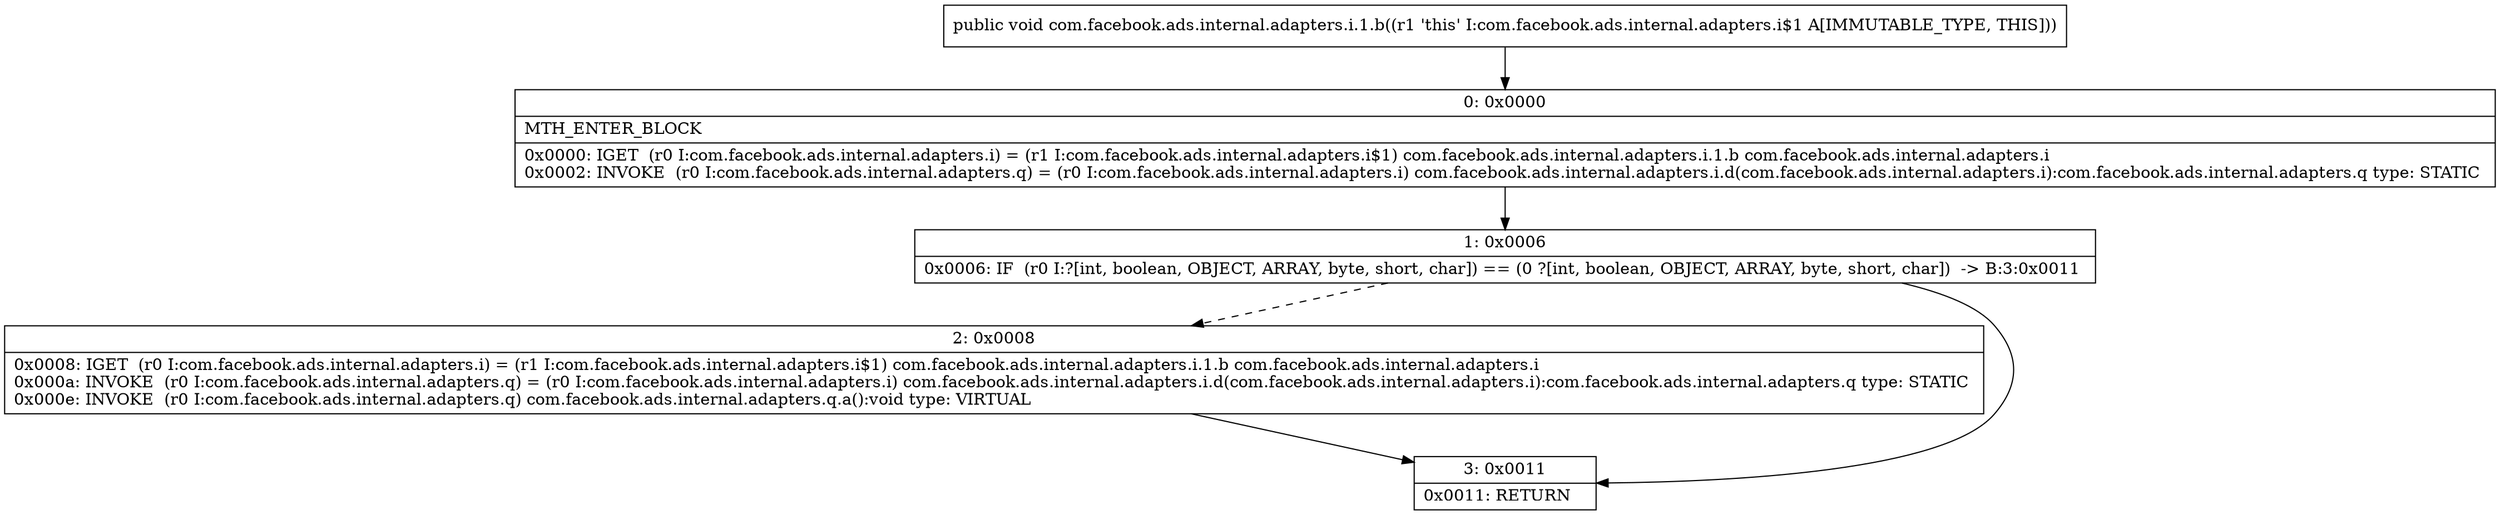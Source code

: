 digraph "CFG forcom.facebook.ads.internal.adapters.i.1.b()V" {
Node_0 [shape=record,label="{0\:\ 0x0000|MTH_ENTER_BLOCK\l|0x0000: IGET  (r0 I:com.facebook.ads.internal.adapters.i) = (r1 I:com.facebook.ads.internal.adapters.i$1) com.facebook.ads.internal.adapters.i.1.b com.facebook.ads.internal.adapters.i \l0x0002: INVOKE  (r0 I:com.facebook.ads.internal.adapters.q) = (r0 I:com.facebook.ads.internal.adapters.i) com.facebook.ads.internal.adapters.i.d(com.facebook.ads.internal.adapters.i):com.facebook.ads.internal.adapters.q type: STATIC \l}"];
Node_1 [shape=record,label="{1\:\ 0x0006|0x0006: IF  (r0 I:?[int, boolean, OBJECT, ARRAY, byte, short, char]) == (0 ?[int, boolean, OBJECT, ARRAY, byte, short, char])  \-\> B:3:0x0011 \l}"];
Node_2 [shape=record,label="{2\:\ 0x0008|0x0008: IGET  (r0 I:com.facebook.ads.internal.adapters.i) = (r1 I:com.facebook.ads.internal.adapters.i$1) com.facebook.ads.internal.adapters.i.1.b com.facebook.ads.internal.adapters.i \l0x000a: INVOKE  (r0 I:com.facebook.ads.internal.adapters.q) = (r0 I:com.facebook.ads.internal.adapters.i) com.facebook.ads.internal.adapters.i.d(com.facebook.ads.internal.adapters.i):com.facebook.ads.internal.adapters.q type: STATIC \l0x000e: INVOKE  (r0 I:com.facebook.ads.internal.adapters.q) com.facebook.ads.internal.adapters.q.a():void type: VIRTUAL \l}"];
Node_3 [shape=record,label="{3\:\ 0x0011|0x0011: RETURN   \l}"];
MethodNode[shape=record,label="{public void com.facebook.ads.internal.adapters.i.1.b((r1 'this' I:com.facebook.ads.internal.adapters.i$1 A[IMMUTABLE_TYPE, THIS])) }"];
MethodNode -> Node_0;
Node_0 -> Node_1;
Node_1 -> Node_2[style=dashed];
Node_1 -> Node_3;
Node_2 -> Node_3;
}

